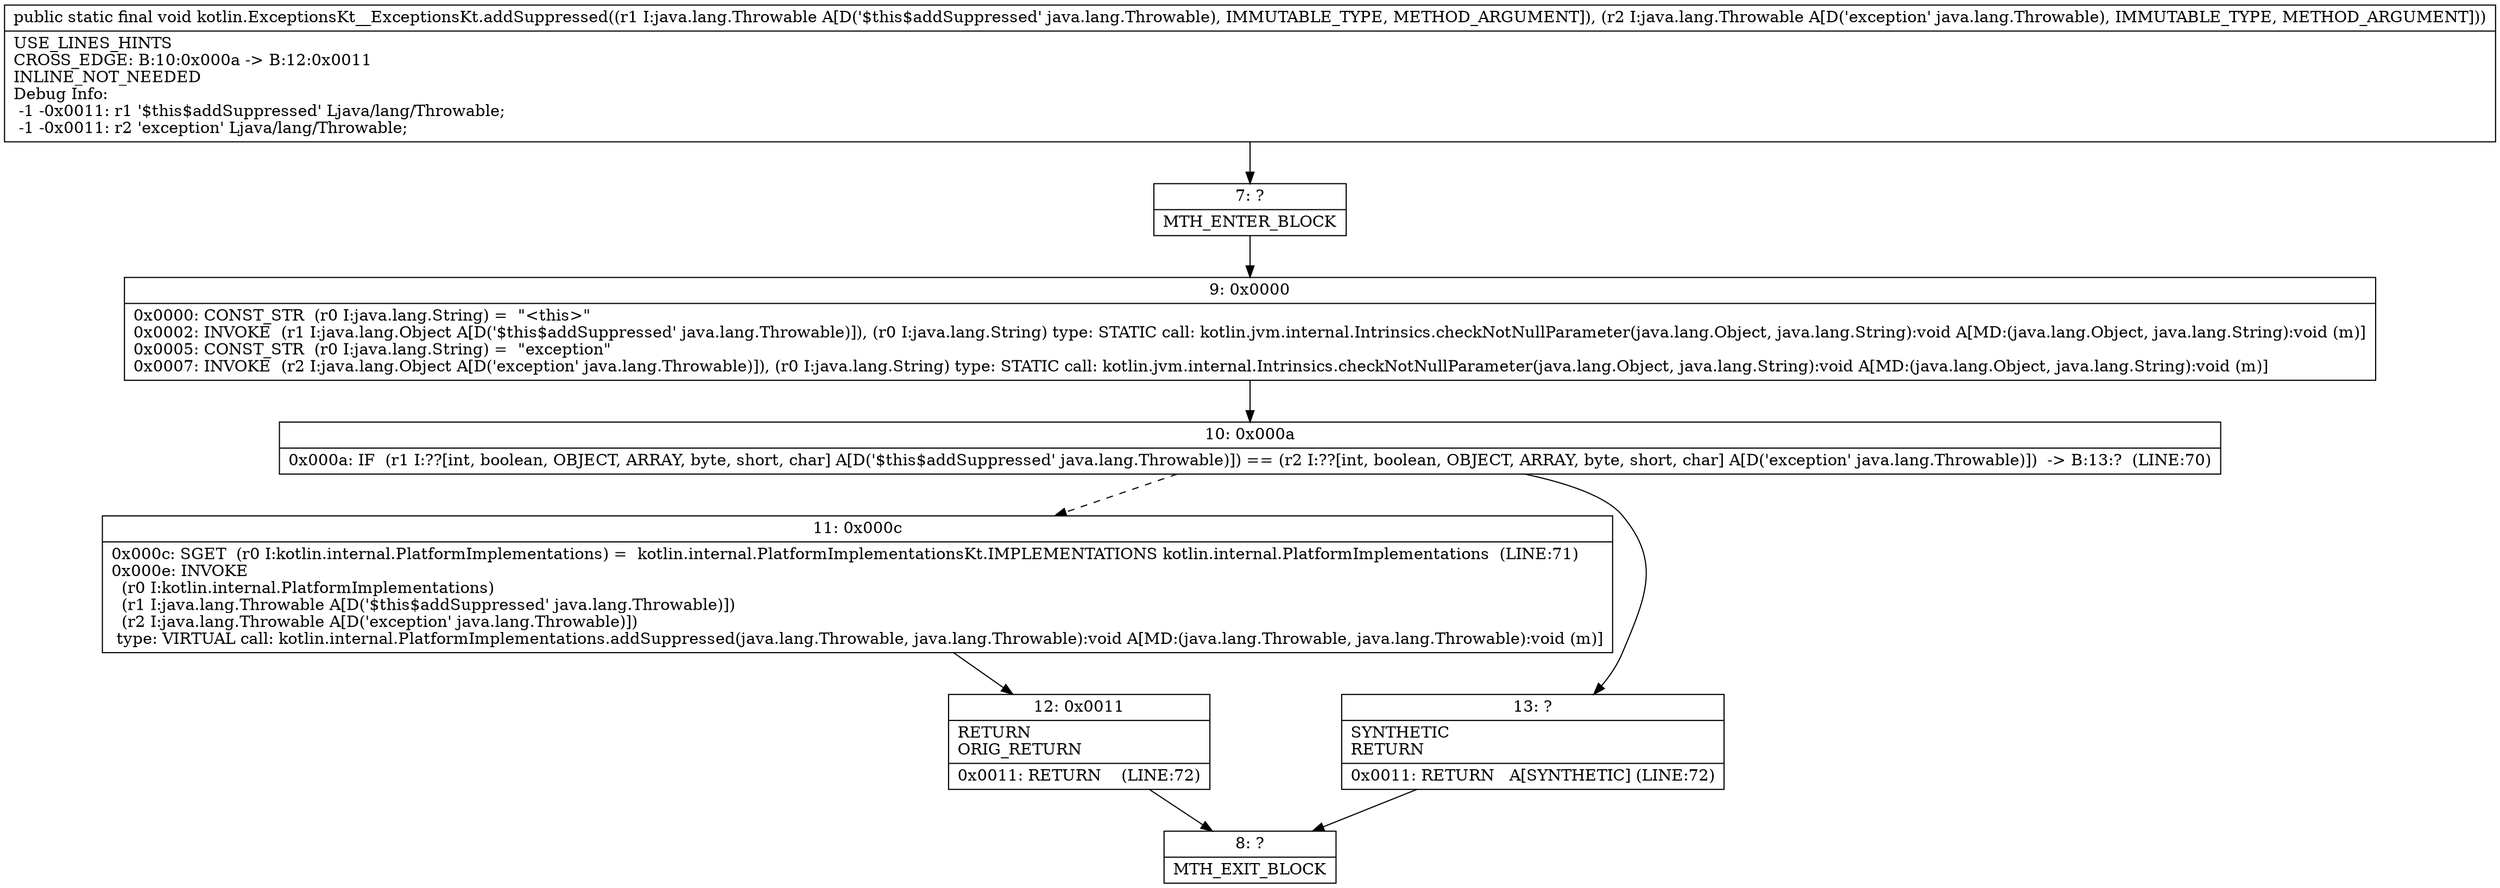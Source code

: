 digraph "CFG forkotlin.ExceptionsKt__ExceptionsKt.addSuppressed(Ljava\/lang\/Throwable;Ljava\/lang\/Throwable;)V" {
Node_7 [shape=record,label="{7\:\ ?|MTH_ENTER_BLOCK\l}"];
Node_9 [shape=record,label="{9\:\ 0x0000|0x0000: CONST_STR  (r0 I:java.lang.String) =  \"\<this\>\" \l0x0002: INVOKE  (r1 I:java.lang.Object A[D('$this$addSuppressed' java.lang.Throwable)]), (r0 I:java.lang.String) type: STATIC call: kotlin.jvm.internal.Intrinsics.checkNotNullParameter(java.lang.Object, java.lang.String):void A[MD:(java.lang.Object, java.lang.String):void (m)]\l0x0005: CONST_STR  (r0 I:java.lang.String) =  \"exception\" \l0x0007: INVOKE  (r2 I:java.lang.Object A[D('exception' java.lang.Throwable)]), (r0 I:java.lang.String) type: STATIC call: kotlin.jvm.internal.Intrinsics.checkNotNullParameter(java.lang.Object, java.lang.String):void A[MD:(java.lang.Object, java.lang.String):void (m)]\l}"];
Node_10 [shape=record,label="{10\:\ 0x000a|0x000a: IF  (r1 I:??[int, boolean, OBJECT, ARRAY, byte, short, char] A[D('$this$addSuppressed' java.lang.Throwable)]) == (r2 I:??[int, boolean, OBJECT, ARRAY, byte, short, char] A[D('exception' java.lang.Throwable)])  \-\> B:13:?  (LINE:70)\l}"];
Node_11 [shape=record,label="{11\:\ 0x000c|0x000c: SGET  (r0 I:kotlin.internal.PlatformImplementations) =  kotlin.internal.PlatformImplementationsKt.IMPLEMENTATIONS kotlin.internal.PlatformImplementations  (LINE:71)\l0x000e: INVOKE  \l  (r0 I:kotlin.internal.PlatformImplementations)\l  (r1 I:java.lang.Throwable A[D('$this$addSuppressed' java.lang.Throwable)])\l  (r2 I:java.lang.Throwable A[D('exception' java.lang.Throwable)])\l type: VIRTUAL call: kotlin.internal.PlatformImplementations.addSuppressed(java.lang.Throwable, java.lang.Throwable):void A[MD:(java.lang.Throwable, java.lang.Throwable):void (m)]\l}"];
Node_12 [shape=record,label="{12\:\ 0x0011|RETURN\lORIG_RETURN\l|0x0011: RETURN    (LINE:72)\l}"];
Node_8 [shape=record,label="{8\:\ ?|MTH_EXIT_BLOCK\l}"];
Node_13 [shape=record,label="{13\:\ ?|SYNTHETIC\lRETURN\l|0x0011: RETURN   A[SYNTHETIC] (LINE:72)\l}"];
MethodNode[shape=record,label="{public static final void kotlin.ExceptionsKt__ExceptionsKt.addSuppressed((r1 I:java.lang.Throwable A[D('$this$addSuppressed' java.lang.Throwable), IMMUTABLE_TYPE, METHOD_ARGUMENT]), (r2 I:java.lang.Throwable A[D('exception' java.lang.Throwable), IMMUTABLE_TYPE, METHOD_ARGUMENT]))  | USE_LINES_HINTS\lCROSS_EDGE: B:10:0x000a \-\> B:12:0x0011\lINLINE_NOT_NEEDED\lDebug Info:\l  \-1 \-0x0011: r1 '$this$addSuppressed' Ljava\/lang\/Throwable;\l  \-1 \-0x0011: r2 'exception' Ljava\/lang\/Throwable;\l}"];
MethodNode -> Node_7;Node_7 -> Node_9;
Node_9 -> Node_10;
Node_10 -> Node_11[style=dashed];
Node_10 -> Node_13;
Node_11 -> Node_12;
Node_12 -> Node_8;
Node_13 -> Node_8;
}

